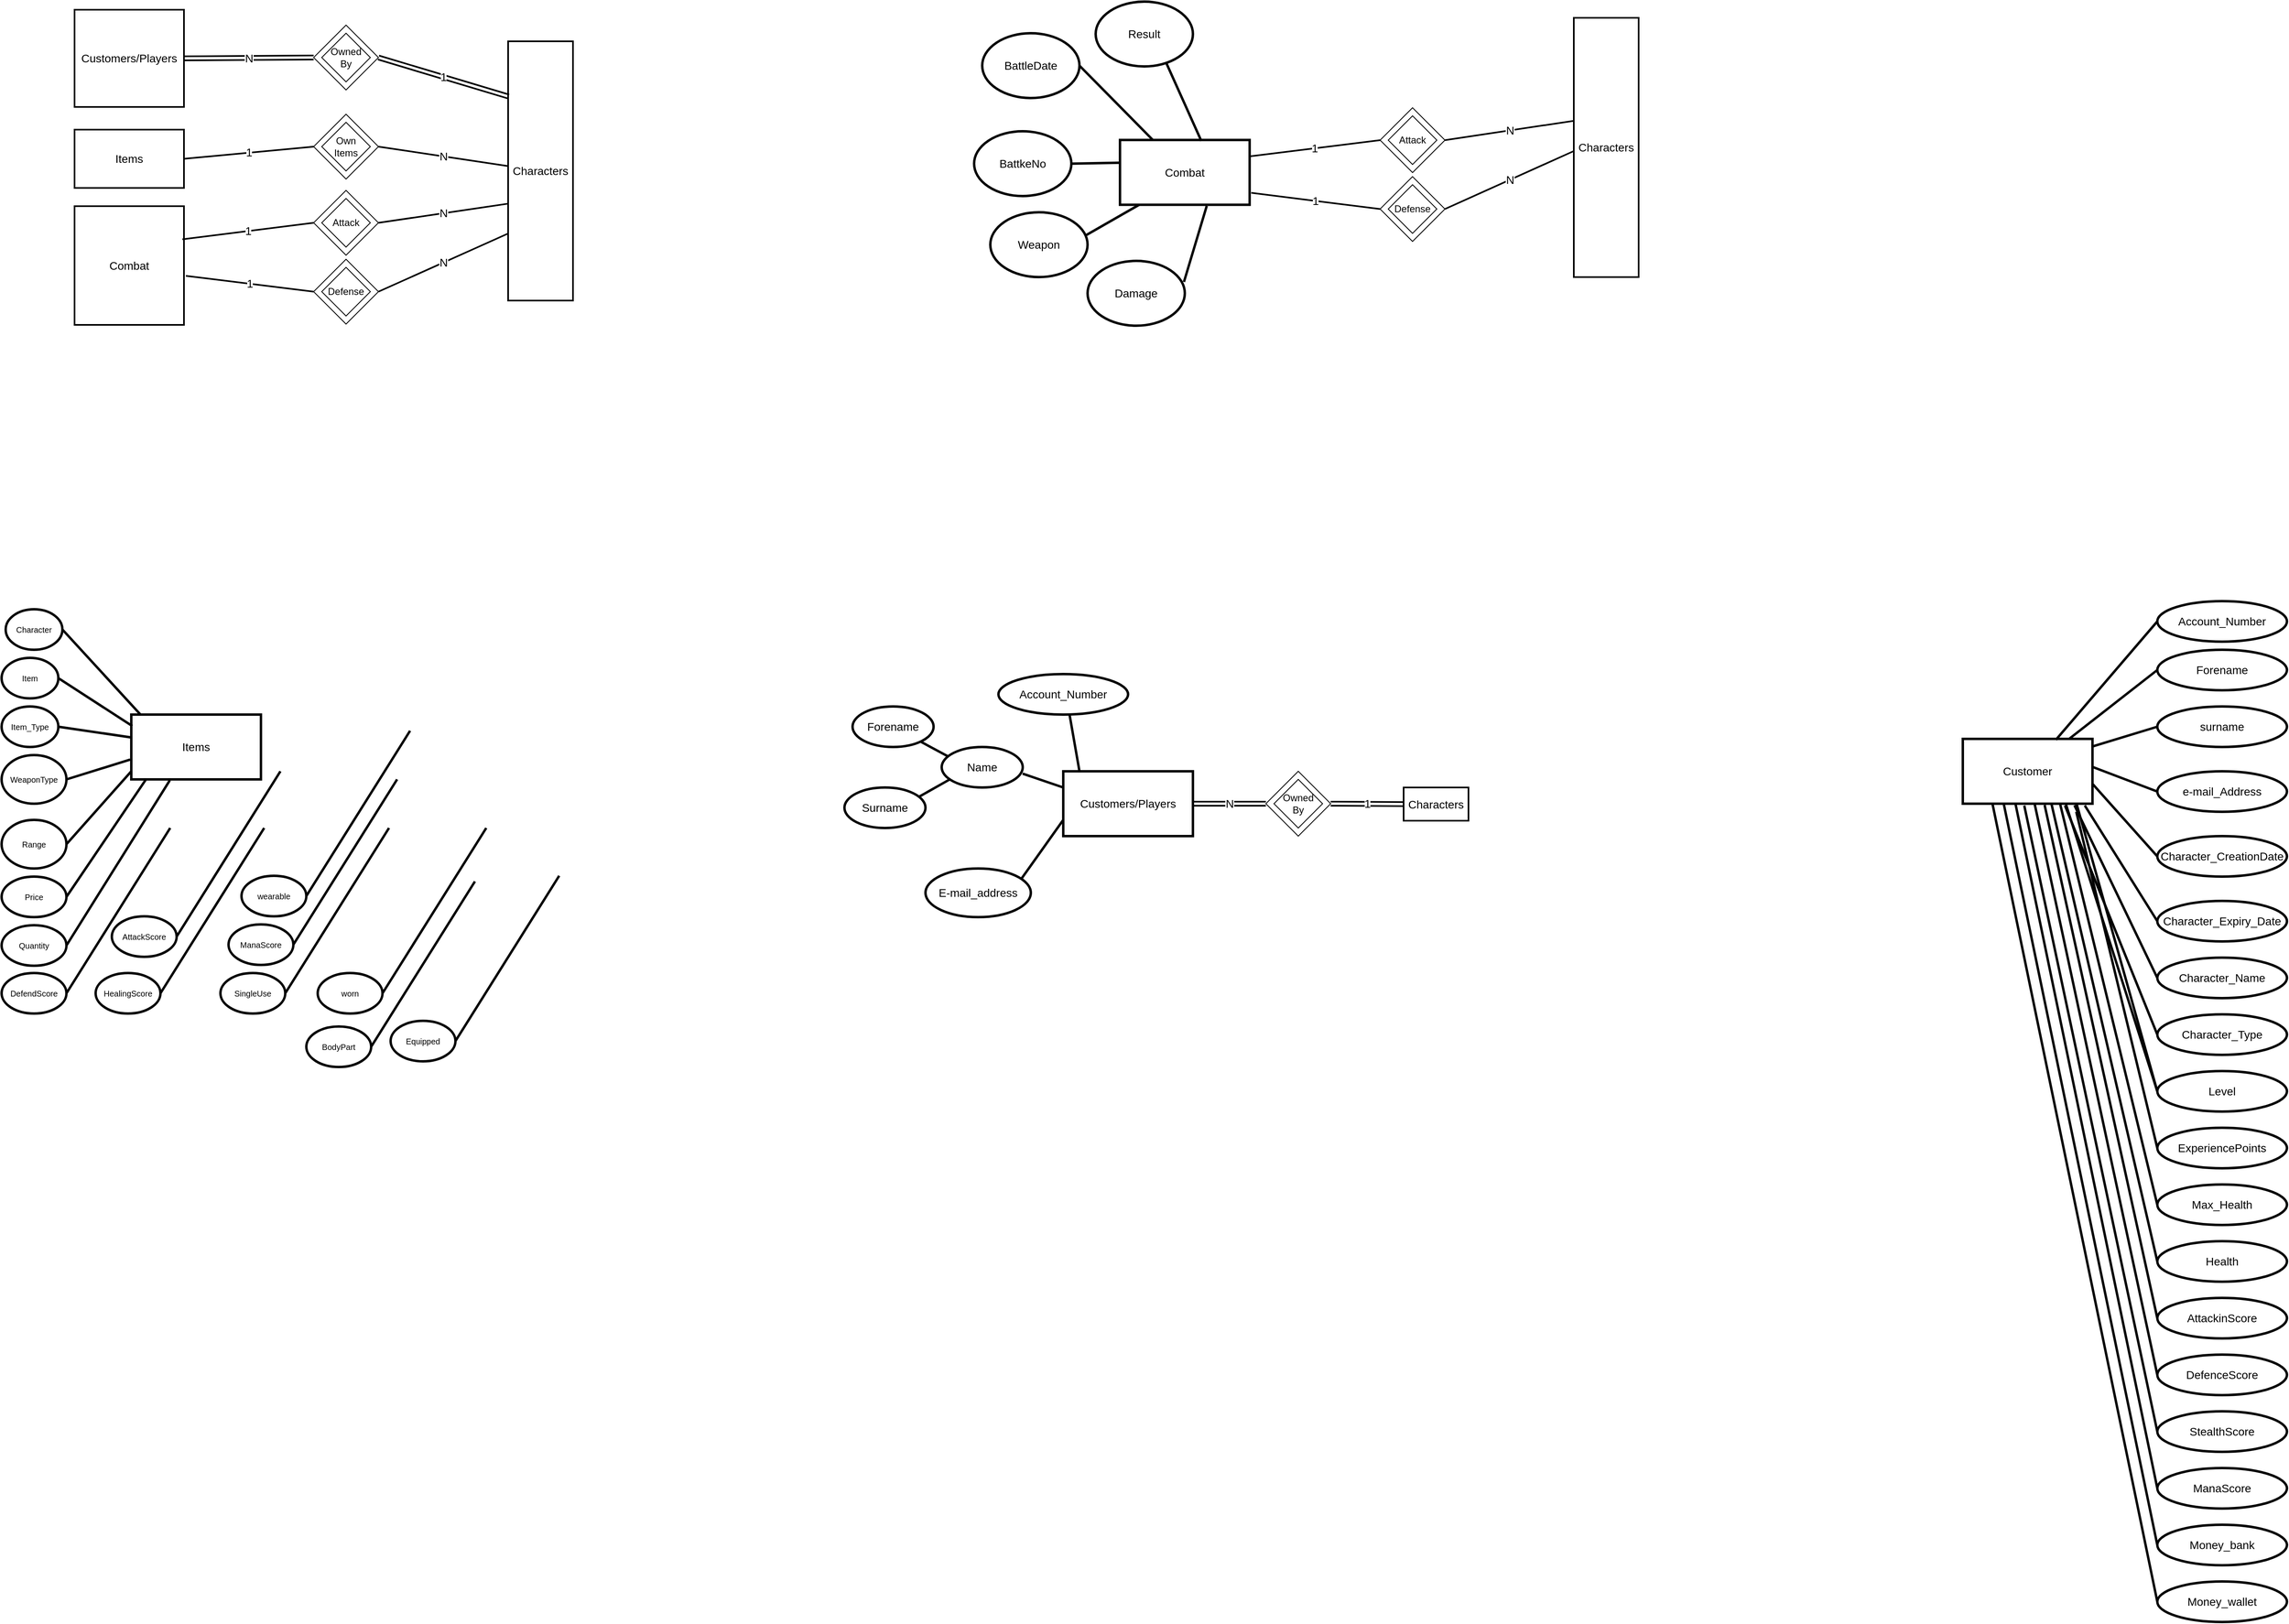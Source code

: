 <mxfile version="21.0.2" type="github">
  <diagram id="R2lEEEUBdFMjLlhIrx00" name="Page-1">
    <mxGraphModel dx="1912" dy="960" grid="1" gridSize="10" guides="1" tooltips="1" connect="1" arrows="1" fold="1" page="1" pageScale="1" pageWidth="1169" pageHeight="827" math="0" shadow="0" extFonts="Permanent Marker^https://fonts.googleapis.com/css?family=Permanent+Marker">
      <root>
        <mxCell id="0" />
        <mxCell id="1" parent="0" />
        <mxCell id="jF5m51w50DA3hgHPm8fN-1" value="BattleDate" style="ellipse;whiteSpace=wrap;html=1;fontSize=14;strokeWidth=3;" parent="1" vertex="1">
          <mxGeometry x="1370" y="239" width="120" height="80" as="geometry" />
        </mxCell>
        <mxCell id="jF5m51w50DA3hgHPm8fN-2" value="BattkeNo" style="ellipse;whiteSpace=wrap;html=1;fontSize=14;strokeWidth=3;" parent="1" vertex="1">
          <mxGeometry x="1360" y="360" width="120" height="80" as="geometry" />
        </mxCell>
        <mxCell id="jF5m51w50DA3hgHPm8fN-5" value="Weapon" style="ellipse;whiteSpace=wrap;html=1;fontSize=14;strokeWidth=3;" parent="1" vertex="1">
          <mxGeometry x="1380" y="460" width="120" height="80" as="geometry" />
        </mxCell>
        <mxCell id="jF5m51w50DA3hgHPm8fN-6" value="Combat" style="rounded=0;whiteSpace=wrap;html=1;strokeWidth=3;fontSize=14;" parent="1" vertex="1">
          <mxGeometry x="1540" y="370.75" width="160" height="80" as="geometry" />
        </mxCell>
        <mxCell id="jF5m51w50DA3hgHPm8fN-8" value="" style="endArrow=none;html=1;rounded=0;exitX=1;exitY=0.5;exitDx=0;exitDy=0;strokeWidth=3;entryX=-0.005;entryY=0.351;entryDx=0;entryDy=0;entryPerimeter=0;" parent="1" source="jF5m51w50DA3hgHPm8fN-2" target="jF5m51w50DA3hgHPm8fN-6" edge="1">
          <mxGeometry width="50" height="50" relative="1" as="geometry">
            <mxPoint x="1400" y="260.75" as="sourcePoint" />
            <mxPoint x="1510" y="390.75" as="targetPoint" />
          </mxGeometry>
        </mxCell>
        <mxCell id="jF5m51w50DA3hgHPm8fN-11" value="" style="endArrow=none;html=1;rounded=0;strokeWidth=3;exitX=0.988;exitY=0.351;exitDx=0;exitDy=0;exitPerimeter=0;entryX=0.149;entryY=0.999;entryDx=0;entryDy=0;entryPerimeter=0;" parent="1" source="jF5m51w50DA3hgHPm8fN-5" target="jF5m51w50DA3hgHPm8fN-6" edge="1">
          <mxGeometry width="50" height="50" relative="1" as="geometry">
            <mxPoint x="1350" y="619" as="sourcePoint" />
            <mxPoint x="1540" y="420.75" as="targetPoint" />
          </mxGeometry>
        </mxCell>
        <mxCell id="jF5m51w50DA3hgHPm8fN-12" value="" style="endArrow=none;html=1;rounded=0;exitX=1;exitY=0.5;exitDx=0;exitDy=0;strokeWidth=3;" parent="1" source="jF5m51w50DA3hgHPm8fN-1" target="jF5m51w50DA3hgHPm8fN-6" edge="1">
          <mxGeometry width="50" height="50" relative="1" as="geometry">
            <mxPoint x="1400" y="460.75" as="sourcePoint" />
            <mxPoint x="1520" y="400.75" as="targetPoint" />
          </mxGeometry>
        </mxCell>
        <mxCell id="jF5m51w50DA3hgHPm8fN-13" value="Result" style="ellipse;whiteSpace=wrap;html=1;fontSize=14;strokeWidth=3;" parent="1" vertex="1">
          <mxGeometry x="1510" y="200" width="120" height="80" as="geometry" />
        </mxCell>
        <mxCell id="jF5m51w50DA3hgHPm8fN-14" value="" style="endArrow=none;html=1;rounded=0;exitX=0.729;exitY=0.956;exitDx=0;exitDy=0;strokeWidth=3;entryX=0.627;entryY=0.014;entryDx=0;entryDy=0;entryPerimeter=0;exitPerimeter=0;" parent="1" source="jF5m51w50DA3hgHPm8fN-13" target="jF5m51w50DA3hgHPm8fN-6" edge="1">
          <mxGeometry width="50" height="50" relative="1" as="geometry">
            <mxPoint x="1670" y="400.75" as="sourcePoint" />
            <mxPoint x="1560" y="360.75" as="targetPoint" />
          </mxGeometry>
        </mxCell>
        <mxCell id="jF5m51w50DA3hgHPm8fN-15" value="Damage" style="ellipse;whiteSpace=wrap;html=1;fontSize=14;strokeWidth=3;" parent="1" vertex="1">
          <mxGeometry x="1500" y="520" width="120" height="80" as="geometry" />
        </mxCell>
        <mxCell id="jF5m51w50DA3hgHPm8fN-16" value="" style="endArrow=none;html=1;rounded=0;exitX=0.991;exitY=0.325;exitDx=0;exitDy=0;strokeWidth=3;entryX=0.669;entryY=1.018;entryDx=0;entryDy=0;entryPerimeter=0;exitPerimeter=0;" parent="1" source="jF5m51w50DA3hgHPm8fN-15" target="jF5m51w50DA3hgHPm8fN-6" edge="1">
          <mxGeometry width="50" height="50" relative="1" as="geometry">
            <mxPoint x="1850" y="380.75" as="sourcePoint" />
            <mxPoint x="1890" y="410.75" as="targetPoint" />
          </mxGeometry>
        </mxCell>
        <mxCell id="jF5m51w50DA3hgHPm8fN-17" value="surname" style="ellipse;whiteSpace=wrap;html=1;fontSize=14;strokeWidth=3;direction=west;" parent="1" vertex="1">
          <mxGeometry x="2820" y="1070" width="160" height="50" as="geometry" />
        </mxCell>
        <mxCell id="jF5m51w50DA3hgHPm8fN-18" value="Character_CreationDate" style="ellipse;whiteSpace=wrap;html=1;fontSize=14;strokeWidth=3;direction=west;" parent="1" vertex="1">
          <mxGeometry x="2820" y="1230" width="160" height="50" as="geometry" />
        </mxCell>
        <mxCell id="jF5m51w50DA3hgHPm8fN-19" value="Account_Number" style="ellipse;whiteSpace=wrap;html=1;fontSize=14;strokeWidth=3;direction=west;" parent="1" vertex="1">
          <mxGeometry x="2820" y="940" width="160" height="50" as="geometry" />
        </mxCell>
        <mxCell id="jF5m51w50DA3hgHPm8fN-20" value="Character_Name" style="ellipse;whiteSpace=wrap;html=1;fontSize=14;strokeWidth=3;direction=west;" parent="1" vertex="1">
          <mxGeometry x="2820" y="1380" width="160" height="50" as="geometry" />
        </mxCell>
        <mxCell id="jF5m51w50DA3hgHPm8fN-21" value="Character_Expiry_Date" style="ellipse;whiteSpace=wrap;html=1;fontSize=14;strokeWidth=3;direction=west;" parent="1" vertex="1">
          <mxGeometry x="2820" y="1310" width="160" height="50" as="geometry" />
        </mxCell>
        <mxCell id="jF5m51w50DA3hgHPm8fN-22" value="Customer" style="rounded=0;whiteSpace=wrap;html=1;strokeWidth=3;fontSize=14;direction=west;" parent="1" vertex="1">
          <mxGeometry x="2580" y="1110" width="160" height="80" as="geometry" />
        </mxCell>
        <mxCell id="jF5m51w50DA3hgHPm8fN-23" value="" style="endArrow=none;html=1;rounded=0;exitX=1;exitY=0.5;exitDx=0;exitDy=0;strokeWidth=3;entryX=-0.003;entryY=0.3;entryDx=0;entryDy=0;entryPerimeter=0;" parent="1" source="jF5m51w50DA3hgHPm8fN-18" target="jF5m51w50DA3hgHPm8fN-22" edge="1">
          <mxGeometry width="50" height="50" relative="1" as="geometry">
            <mxPoint x="2520" y="990" as="sourcePoint" />
            <mxPoint x="2630" y="1120" as="targetPoint" />
          </mxGeometry>
        </mxCell>
        <mxCell id="jF5m51w50DA3hgHPm8fN-24" value="" style="endArrow=none;html=1;rounded=0;exitX=1;exitY=0.5;exitDx=0;exitDy=0;strokeWidth=3;entryX=0.282;entryY=0.986;entryDx=0;entryDy=0;entryPerimeter=0;" parent="1" source="jF5m51w50DA3hgHPm8fN-19" target="jF5m51w50DA3hgHPm8fN-22" edge="1">
          <mxGeometry width="50" height="50" relative="1" as="geometry">
            <mxPoint x="2520" y="1090" as="sourcePoint" />
            <mxPoint x="2800" y="1130" as="targetPoint" />
          </mxGeometry>
        </mxCell>
        <mxCell id="jF5m51w50DA3hgHPm8fN-25" value="" style="endArrow=none;html=1;rounded=0;exitX=1;exitY=0.5;exitDx=0;exitDy=0;strokeWidth=3;entryX=0.139;entryY=-0.025;entryDx=0;entryDy=0;entryPerimeter=0;" parent="1" source="jF5m51w50DA3hgHPm8fN-20" target="jF5m51w50DA3hgHPm8fN-22" edge="1">
          <mxGeometry width="50" height="50" relative="1" as="geometry">
            <mxPoint x="2530" y="1100" as="sourcePoint" />
            <mxPoint x="2630" y="1130" as="targetPoint" />
          </mxGeometry>
        </mxCell>
        <mxCell id="jF5m51w50DA3hgHPm8fN-26" value="" style="endArrow=none;html=1;rounded=0;exitX=1;exitY=0.5;exitDx=0;exitDy=0;strokeWidth=3;entryX=0.059;entryY=-0.028;entryDx=0;entryDy=0;entryPerimeter=0;" parent="1" source="jF5m51w50DA3hgHPm8fN-21" target="jF5m51w50DA3hgHPm8fN-22" edge="1">
          <mxGeometry width="50" height="50" relative="1" as="geometry">
            <mxPoint x="2540" y="1110" as="sourcePoint" />
            <mxPoint x="2660" y="1150" as="targetPoint" />
          </mxGeometry>
        </mxCell>
        <mxCell id="jF5m51w50DA3hgHPm8fN-27" value="" style="endArrow=none;html=1;rounded=0;exitX=1;exitY=0.5;exitDx=0;exitDy=0;strokeWidth=3;entryX=-0.006;entryY=0.887;entryDx=0;entryDy=0;entryPerimeter=0;" parent="1" source="jF5m51w50DA3hgHPm8fN-17" target="jF5m51w50DA3hgHPm8fN-22" edge="1">
          <mxGeometry width="50" height="50" relative="1" as="geometry">
            <mxPoint x="2520" y="1190" as="sourcePoint" />
            <mxPoint x="2640" y="1130" as="targetPoint" />
          </mxGeometry>
        </mxCell>
        <mxCell id="jF5m51w50DA3hgHPm8fN-28" value="Forename" style="ellipse;whiteSpace=wrap;html=1;fontSize=14;strokeWidth=3;direction=west;" parent="1" vertex="1">
          <mxGeometry x="2820" y="1000" width="160" height="50" as="geometry" />
        </mxCell>
        <mxCell id="jF5m51w50DA3hgHPm8fN-29" value="" style="endArrow=none;html=1;rounded=0;exitX=1;exitY=0.5;exitDx=0;exitDy=0;strokeWidth=3;" parent="1" source="jF5m51w50DA3hgHPm8fN-28" target="jF5m51w50DA3hgHPm8fN-22" edge="1">
          <mxGeometry width="50" height="50" relative="1" as="geometry">
            <mxPoint x="2790" y="1130" as="sourcePoint" />
            <mxPoint x="2680" y="1090" as="targetPoint" />
          </mxGeometry>
        </mxCell>
        <mxCell id="jF5m51w50DA3hgHPm8fN-30" value="e-mail_Address" style="ellipse;whiteSpace=wrap;html=1;fontSize=14;strokeWidth=3;direction=west;" parent="1" vertex="1">
          <mxGeometry x="2820" y="1150" width="160" height="50" as="geometry" />
        </mxCell>
        <mxCell id="jF5m51w50DA3hgHPm8fN-31" value="" style="endArrow=none;html=1;rounded=0;exitX=1;exitY=0.5;exitDx=0;exitDy=0;strokeWidth=3;entryX=-0.005;entryY=0.564;entryDx=0;entryDy=0;entryPerimeter=0;" parent="1" source="jF5m51w50DA3hgHPm8fN-30" target="jF5m51w50DA3hgHPm8fN-22" edge="1">
          <mxGeometry width="50" height="50" relative="1" as="geometry">
            <mxPoint x="2970" y="1110" as="sourcePoint" />
            <mxPoint x="3010" y="1140" as="targetPoint" />
          </mxGeometry>
        </mxCell>
        <mxCell id="jF5m51w50DA3hgHPm8fN-32" value="Character_Type" style="ellipse;whiteSpace=wrap;html=1;fontSize=14;strokeWidth=3;direction=west;" parent="1" vertex="1">
          <mxGeometry x="2820" y="1450" width="160" height="50" as="geometry" />
        </mxCell>
        <mxCell id="jF5m51w50DA3hgHPm8fN-33" value="ExperiencePoints" style="ellipse;whiteSpace=wrap;html=1;fontSize=14;strokeWidth=3;direction=west;" parent="1" vertex="1">
          <mxGeometry x="2820" y="1590" width="160" height="50" as="geometry" />
        </mxCell>
        <mxCell id="jF5m51w50DA3hgHPm8fN-34" value="Level" style="ellipse;whiteSpace=wrap;html=1;fontSize=14;strokeWidth=3;direction=west;" parent="1" vertex="1">
          <mxGeometry x="2820" y="1520" width="160" height="50" as="geometry" />
        </mxCell>
        <mxCell id="jF5m51w50DA3hgHPm8fN-35" value="Max_Health" style="ellipse;whiteSpace=wrap;html=1;fontSize=14;strokeWidth=3;direction=west;" parent="1" vertex="1">
          <mxGeometry x="2820" y="1660" width="160" height="50" as="geometry" />
        </mxCell>
        <mxCell id="jF5m51w50DA3hgHPm8fN-36" value="AttackinScore" style="ellipse;whiteSpace=wrap;html=1;fontSize=14;strokeWidth=3;direction=west;" parent="1" vertex="1">
          <mxGeometry x="2820" y="1800" width="160" height="50" as="geometry" />
        </mxCell>
        <mxCell id="jF5m51w50DA3hgHPm8fN-37" value="Health" style="ellipse;whiteSpace=wrap;html=1;fontSize=14;strokeWidth=3;direction=west;" parent="1" vertex="1">
          <mxGeometry x="2820" y="1730" width="160" height="50" as="geometry" />
        </mxCell>
        <mxCell id="jF5m51w50DA3hgHPm8fN-38" value="StealthScore" style="ellipse;whiteSpace=wrap;html=1;fontSize=14;strokeWidth=3;direction=west;" parent="1" vertex="1">
          <mxGeometry x="2820" y="1940" width="160" height="50" as="geometry" />
        </mxCell>
        <mxCell id="jF5m51w50DA3hgHPm8fN-39" value="DefenceScore" style="ellipse;whiteSpace=wrap;html=1;fontSize=14;strokeWidth=3;direction=west;" parent="1" vertex="1">
          <mxGeometry x="2820" y="1870" width="160" height="50" as="geometry" />
        </mxCell>
        <mxCell id="jF5m51w50DA3hgHPm8fN-40" value="ManaScore" style="ellipse;whiteSpace=wrap;html=1;fontSize=14;strokeWidth=3;direction=west;" parent="1" vertex="1">
          <mxGeometry x="2820" y="2010" width="160" height="50" as="geometry" />
        </mxCell>
        <mxCell id="jF5m51w50DA3hgHPm8fN-41" value="Money_wallet" style="ellipse;whiteSpace=wrap;html=1;fontSize=14;strokeWidth=3;direction=west;" parent="1" vertex="1">
          <mxGeometry x="2820" y="2150" width="160" height="50" as="geometry" />
        </mxCell>
        <mxCell id="jF5m51w50DA3hgHPm8fN-42" value="Money_bank" style="ellipse;whiteSpace=wrap;html=1;fontSize=14;strokeWidth=3;direction=west;" parent="1" vertex="1">
          <mxGeometry x="2820" y="2080" width="160" height="50" as="geometry" />
        </mxCell>
        <mxCell id="jF5m51w50DA3hgHPm8fN-43" value="" style="endArrow=none;html=1;rounded=0;exitX=1;exitY=0.5;exitDx=0;exitDy=0;strokeWidth=3;entryX=0.212;entryY=-0.029;entryDx=0;entryDy=0;entryPerimeter=0;" parent="1" source="jF5m51w50DA3hgHPm8fN-32" target="jF5m51w50DA3hgHPm8fN-22" edge="1">
          <mxGeometry width="50" height="50" relative="1" as="geometry">
            <mxPoint x="2830" y="1415" as="sourcePoint" />
            <mxPoint x="2750" y="1370" as="targetPoint" />
          </mxGeometry>
        </mxCell>
        <mxCell id="jF5m51w50DA3hgHPm8fN-44" value="" style="endArrow=none;html=1;rounded=0;exitX=1;exitY=0.5;exitDx=0;exitDy=0;strokeWidth=3;entryX=0.122;entryY=-0.007;entryDx=0;entryDy=0;entryPerimeter=0;" parent="1" source="jF5m51w50DA3hgHPm8fN-34" target="jF5m51w50DA3hgHPm8fN-22" edge="1">
          <mxGeometry width="50" height="50" relative="1" as="geometry">
            <mxPoint x="2790" y="1520" as="sourcePoint" />
            <mxPoint x="2720" y="1415" as="targetPoint" />
          </mxGeometry>
        </mxCell>
        <mxCell id="jF5m51w50DA3hgHPm8fN-45" value="" style="endArrow=none;html=1;rounded=0;exitX=1;exitY=0.5;exitDx=0;exitDy=0;strokeWidth=3;entryX=0.204;entryY=-0.014;entryDx=0;entryDy=0;entryPerimeter=0;" parent="1" source="jF5m51w50DA3hgHPm8fN-34" target="jF5m51w50DA3hgHPm8fN-22" edge="1">
          <mxGeometry width="50" height="50" relative="1" as="geometry">
            <mxPoint x="2830" y="1555" as="sourcePoint" />
            <mxPoint x="2730" y="1425" as="targetPoint" />
          </mxGeometry>
        </mxCell>
        <mxCell id="jF5m51w50DA3hgHPm8fN-46" value="" style="endArrow=none;html=1;rounded=0;exitX=1;exitY=0.5;exitDx=0;exitDy=0;strokeWidth=3;" parent="1" source="jF5m51w50DA3hgHPm8fN-33" edge="1">
          <mxGeometry width="50" height="50" relative="1" as="geometry">
            <mxPoint x="2840" y="1565" as="sourcePoint" />
            <mxPoint x="2720" y="1200" as="targetPoint" />
          </mxGeometry>
        </mxCell>
        <mxCell id="jF5m51w50DA3hgHPm8fN-48" value="" style="endArrow=none;html=1;rounded=0;exitX=1;exitY=0.5;exitDx=0;exitDy=0;strokeWidth=3;entryX=0.25;entryY=0;entryDx=0;entryDy=0;" parent="1" source="jF5m51w50DA3hgHPm8fN-35" target="jF5m51w50DA3hgHPm8fN-22" edge="1">
          <mxGeometry width="50" height="50" relative="1" as="geometry">
            <mxPoint x="2830" y="1625" as="sourcePoint" />
            <mxPoint x="2750" y="1445" as="targetPoint" />
          </mxGeometry>
        </mxCell>
        <mxCell id="jF5m51w50DA3hgHPm8fN-49" value="" style="endArrow=none;html=1;rounded=0;exitX=1;exitY=0.5;exitDx=0;exitDy=0;strokeWidth=3;entryX=0.315;entryY=-0.014;entryDx=0;entryDy=0;entryPerimeter=0;" parent="1" source="jF5m51w50DA3hgHPm8fN-37" target="jF5m51w50DA3hgHPm8fN-22" edge="1">
          <mxGeometry width="50" height="50" relative="1" as="geometry">
            <mxPoint x="2840" y="1635" as="sourcePoint" />
            <mxPoint x="2760" y="1455" as="targetPoint" />
          </mxGeometry>
        </mxCell>
        <mxCell id="jF5m51w50DA3hgHPm8fN-50" value="" style="endArrow=none;html=1;rounded=0;exitX=1;exitY=0.5;exitDx=0;exitDy=0;strokeWidth=3;entryX=0.369;entryY=-0.021;entryDx=0;entryDy=0;entryPerimeter=0;" parent="1" source="jF5m51w50DA3hgHPm8fN-36" target="jF5m51w50DA3hgHPm8fN-22" edge="1">
          <mxGeometry width="50" height="50" relative="1" as="geometry">
            <mxPoint x="2850" y="1645" as="sourcePoint" />
            <mxPoint x="2770" y="1465" as="targetPoint" />
          </mxGeometry>
        </mxCell>
        <mxCell id="jF5m51w50DA3hgHPm8fN-51" value="" style="endArrow=none;html=1;rounded=0;exitX=1;exitY=0.5;exitDx=0;exitDy=0;strokeWidth=3;" parent="1" source="jF5m51w50DA3hgHPm8fN-39" target="jF5m51w50DA3hgHPm8fN-22" edge="1">
          <mxGeometry width="50" height="50" relative="1" as="geometry">
            <mxPoint x="2860" y="1655" as="sourcePoint" />
            <mxPoint x="2780" y="1475" as="targetPoint" />
          </mxGeometry>
        </mxCell>
        <mxCell id="jF5m51w50DA3hgHPm8fN-52" value="" style="endArrow=none;html=1;rounded=0;exitX=1;exitY=0.5;exitDx=0;exitDy=0;strokeWidth=3;entryX=0.526;entryY=-0.029;entryDx=0;entryDy=0;entryPerimeter=0;" parent="1" source="jF5m51w50DA3hgHPm8fN-38" target="jF5m51w50DA3hgHPm8fN-22" edge="1">
          <mxGeometry width="50" height="50" relative="1" as="geometry">
            <mxPoint x="2830" y="1905" as="sourcePoint" />
            <mxPoint x="2790" y="1485" as="targetPoint" />
          </mxGeometry>
        </mxCell>
        <mxCell id="jF5m51w50DA3hgHPm8fN-53" value="" style="endArrow=none;html=1;rounded=0;exitX=1;exitY=0.5;exitDx=0;exitDy=0;strokeWidth=3;entryX=0.594;entryY=0;entryDx=0;entryDy=0;entryPerimeter=0;" parent="1" source="jF5m51w50DA3hgHPm8fN-40" target="jF5m51w50DA3hgHPm8fN-22" edge="1">
          <mxGeometry width="50" height="50" relative="1" as="geometry">
            <mxPoint x="2840" y="1915" as="sourcePoint" />
            <mxPoint x="2800" y="1495" as="targetPoint" />
          </mxGeometry>
        </mxCell>
        <mxCell id="jF5m51w50DA3hgHPm8fN-54" value="" style="endArrow=none;html=1;rounded=0;exitX=1;exitY=0.5;exitDx=0;exitDy=0;strokeWidth=3;entryX=0.683;entryY=-0.014;entryDx=0;entryDy=0;entryPerimeter=0;" parent="1" source="jF5m51w50DA3hgHPm8fN-42" target="jF5m51w50DA3hgHPm8fN-22" edge="1">
          <mxGeometry width="50" height="50" relative="1" as="geometry">
            <mxPoint x="2850" y="1925" as="sourcePoint" />
            <mxPoint x="2810" y="1505" as="targetPoint" />
          </mxGeometry>
        </mxCell>
        <mxCell id="jF5m51w50DA3hgHPm8fN-55" value="" style="endArrow=none;html=1;rounded=0;exitX=1;exitY=0.5;exitDx=0;exitDy=0;strokeWidth=3;entryX=0.772;entryY=0.007;entryDx=0;entryDy=0;entryPerimeter=0;" parent="1" source="jF5m51w50DA3hgHPm8fN-41" target="jF5m51w50DA3hgHPm8fN-22" edge="1">
          <mxGeometry width="50" height="50" relative="1" as="geometry">
            <mxPoint x="2860" y="1935" as="sourcePoint" />
            <mxPoint x="2820" y="1515" as="targetPoint" />
          </mxGeometry>
        </mxCell>
        <mxCell id="jF5m51w50DA3hgHPm8fN-56" value="Item" style="ellipse;whiteSpace=wrap;html=1;fontSize=10;strokeWidth=3;" parent="1" vertex="1">
          <mxGeometry x="160" y="1010" width="70" height="50" as="geometry" />
        </mxCell>
        <mxCell id="jF5m51w50DA3hgHPm8fN-57" value="Item_Type" style="ellipse;whiteSpace=wrap;html=1;fontSize=10;strokeWidth=3;" parent="1" vertex="1">
          <mxGeometry x="160" y="1070" width="70" height="50" as="geometry" />
        </mxCell>
        <mxCell id="jF5m51w50DA3hgHPm8fN-58" value="WeaponType" style="ellipse;whiteSpace=wrap;html=1;fontSize=10;strokeWidth=3;" parent="1" vertex="1">
          <mxGeometry x="160" y="1130" width="80" height="60" as="geometry" />
        </mxCell>
        <mxCell id="jF5m51w50DA3hgHPm8fN-59" value="Range" style="ellipse;whiteSpace=wrap;html=1;fontSize=10;strokeWidth=3;" parent="1" vertex="1">
          <mxGeometry x="160" y="1210" width="80" height="60" as="geometry" />
        </mxCell>
        <mxCell id="jF5m51w50DA3hgHPm8fN-60" value="Price" style="ellipse;whiteSpace=wrap;html=1;fontSize=10;strokeWidth=3;" parent="1" vertex="1">
          <mxGeometry x="160" y="1280" width="80" height="50" as="geometry" />
        </mxCell>
        <mxCell id="jF5m51w50DA3hgHPm8fN-61" value="Items" style="rounded=0;whiteSpace=wrap;html=1;strokeWidth=3;fontSize=14;" parent="1" vertex="1">
          <mxGeometry x="320" y="1080" width="160" height="80" as="geometry" />
        </mxCell>
        <mxCell id="jF5m51w50DA3hgHPm8fN-62" value="" style="endArrow=none;html=1;rounded=0;exitX=1;exitY=0.5;exitDx=0;exitDy=0;strokeWidth=3;entryX=-0.005;entryY=0.351;entryDx=0;entryDy=0;entryPerimeter=0;" parent="1" source="jF5m51w50DA3hgHPm8fN-57" target="jF5m51w50DA3hgHPm8fN-61" edge="1">
          <mxGeometry width="50" height="50" relative="1" as="geometry">
            <mxPoint x="250" y="960" as="sourcePoint" />
            <mxPoint x="360" y="1090" as="targetPoint" />
          </mxGeometry>
        </mxCell>
        <mxCell id="jF5m51w50DA3hgHPm8fN-63" value="" style="endArrow=none;html=1;rounded=0;exitX=1;exitY=0.5;exitDx=0;exitDy=0;strokeWidth=3;entryX=-0.009;entryY=0.695;entryDx=0;entryDy=0;entryPerimeter=0;" parent="1" source="jF5m51w50DA3hgHPm8fN-58" target="jF5m51w50DA3hgHPm8fN-61" edge="1">
          <mxGeometry width="50" height="50" relative="1" as="geometry">
            <mxPoint x="250" y="1060" as="sourcePoint" />
            <mxPoint x="530" y="1100" as="targetPoint" />
          </mxGeometry>
        </mxCell>
        <mxCell id="jF5m51w50DA3hgHPm8fN-64" value="" style="endArrow=none;html=1;rounded=0;exitX=1;exitY=0.5;exitDx=0;exitDy=0;strokeWidth=3;entryX=0;entryY=0.875;entryDx=0;entryDy=0;entryPerimeter=0;" parent="1" source="jF5m51w50DA3hgHPm8fN-59" target="jF5m51w50DA3hgHPm8fN-61" edge="1">
          <mxGeometry width="50" height="50" relative="1" as="geometry">
            <mxPoint x="260" y="1070" as="sourcePoint" />
            <mxPoint x="360" y="1100" as="targetPoint" />
          </mxGeometry>
        </mxCell>
        <mxCell id="jF5m51w50DA3hgHPm8fN-65" value="" style="endArrow=none;html=1;rounded=0;exitX=1;exitY=0.5;exitDx=0;exitDy=0;strokeWidth=3;entryX=0.11;entryY=1.01;entryDx=0;entryDy=0;entryPerimeter=0;" parent="1" source="jF5m51w50DA3hgHPm8fN-60" target="jF5m51w50DA3hgHPm8fN-61" edge="1">
          <mxGeometry width="50" height="50" relative="1" as="geometry">
            <mxPoint x="270" y="1080" as="sourcePoint" />
            <mxPoint x="390" y="1120" as="targetPoint" />
          </mxGeometry>
        </mxCell>
        <mxCell id="jF5m51w50DA3hgHPm8fN-66" value="" style="endArrow=none;html=1;rounded=0;exitX=1;exitY=0.5;exitDx=0;exitDy=0;strokeWidth=3;entryX=0.008;entryY=0.177;entryDx=0;entryDy=0;entryPerimeter=0;" parent="1" source="jF5m51w50DA3hgHPm8fN-56" target="jF5m51w50DA3hgHPm8fN-61" edge="1">
          <mxGeometry width="50" height="50" relative="1" as="geometry">
            <mxPoint x="250" y="1160" as="sourcePoint" />
            <mxPoint x="370" y="1100" as="targetPoint" />
          </mxGeometry>
        </mxCell>
        <mxCell id="jF5m51w50DA3hgHPm8fN-67" value="Character" style="ellipse;whiteSpace=wrap;html=1;fontSize=10;strokeWidth=3;" parent="1" vertex="1">
          <mxGeometry x="165" y="950" width="70" height="50" as="geometry" />
        </mxCell>
        <mxCell id="jF5m51w50DA3hgHPm8fN-68" value="" style="endArrow=none;html=1;rounded=0;exitX=1;exitY=0.5;exitDx=0;exitDy=0;strokeWidth=3;entryX=0.071;entryY=0;entryDx=0;entryDy=0;entryPerimeter=0;" parent="1" source="jF5m51w50DA3hgHPm8fN-67" target="jF5m51w50DA3hgHPm8fN-61" edge="1">
          <mxGeometry width="50" height="50" relative="1" as="geometry">
            <mxPoint x="520" y="1100" as="sourcePoint" />
            <mxPoint x="410" y="1060" as="targetPoint" />
          </mxGeometry>
        </mxCell>
        <mxCell id="jF5m51w50DA3hgHPm8fN-69" value="Quantity" style="ellipse;whiteSpace=wrap;html=1;fontSize=10;strokeWidth=3;" parent="1" vertex="1">
          <mxGeometry x="160" y="1340" width="80" height="50" as="geometry" />
        </mxCell>
        <mxCell id="jF5m51w50DA3hgHPm8fN-70" value="" style="endArrow=none;html=1;rounded=0;exitX=1;exitY=0.5;exitDx=0;exitDy=0;strokeWidth=3;entryX=0.297;entryY=1.015;entryDx=0;entryDy=0;entryPerimeter=0;" parent="1" source="jF5m51w50DA3hgHPm8fN-69" target="jF5m51w50DA3hgHPm8fN-61" edge="1">
          <mxGeometry width="50" height="50" relative="1" as="geometry">
            <mxPoint x="700" y="1080" as="sourcePoint" />
            <mxPoint x="740" y="1110" as="targetPoint" />
          </mxGeometry>
        </mxCell>
        <mxCell id="jF5m51w50DA3hgHPm8fN-71" style="edgeStyle=orthogonalEdgeStyle;rounded=0;orthogonalLoop=1;jettySize=auto;html=1;exitX=0.5;exitY=1;exitDx=0;exitDy=0;" parent="1" source="jF5m51w50DA3hgHPm8fN-59" target="jF5m51w50DA3hgHPm8fN-59" edge="1">
          <mxGeometry relative="1" as="geometry" />
        </mxCell>
        <mxCell id="jF5m51w50DA3hgHPm8fN-72" value="DefendScore" style="ellipse;whiteSpace=wrap;html=1;fontSize=10;strokeWidth=3;" parent="1" vertex="1">
          <mxGeometry x="160" y="1399" width="80" height="50" as="geometry" />
        </mxCell>
        <mxCell id="jF5m51w50DA3hgHPm8fN-73" value="" style="endArrow=none;html=1;rounded=0;exitX=1;exitY=0.5;exitDx=0;exitDy=0;strokeWidth=3;entryX=0.297;entryY=1.015;entryDx=0;entryDy=0;entryPerimeter=0;" parent="1" source="jF5m51w50DA3hgHPm8fN-72" edge="1">
          <mxGeometry width="50" height="50" relative="1" as="geometry">
            <mxPoint x="700" y="1139" as="sourcePoint" />
            <mxPoint x="368" y="1220" as="targetPoint" />
          </mxGeometry>
        </mxCell>
        <mxCell id="jF5m51w50DA3hgHPm8fN-74" value="HealingScore" style="ellipse;whiteSpace=wrap;html=1;fontSize=10;strokeWidth=3;" parent="1" vertex="1">
          <mxGeometry x="276" y="1399" width="80" height="50" as="geometry" />
        </mxCell>
        <mxCell id="jF5m51w50DA3hgHPm8fN-75" value="" style="endArrow=none;html=1;rounded=0;exitX=1;exitY=0.5;exitDx=0;exitDy=0;strokeWidth=3;entryX=0.297;entryY=1.015;entryDx=0;entryDy=0;entryPerimeter=0;" parent="1" source="jF5m51w50DA3hgHPm8fN-74" edge="1">
          <mxGeometry width="50" height="50" relative="1" as="geometry">
            <mxPoint x="816" y="1139" as="sourcePoint" />
            <mxPoint x="484" y="1220" as="targetPoint" />
          </mxGeometry>
        </mxCell>
        <mxCell id="jF5m51w50DA3hgHPm8fN-76" value="SingleUse" style="ellipse;whiteSpace=wrap;html=1;fontSize=10;strokeWidth=3;" parent="1" vertex="1">
          <mxGeometry x="430" y="1399" width="80" height="50" as="geometry" />
        </mxCell>
        <mxCell id="jF5m51w50DA3hgHPm8fN-77" value="" style="endArrow=none;html=1;rounded=0;exitX=1;exitY=0.5;exitDx=0;exitDy=0;strokeWidth=3;entryX=0.297;entryY=1.015;entryDx=0;entryDy=0;entryPerimeter=0;" parent="1" source="jF5m51w50DA3hgHPm8fN-76" edge="1">
          <mxGeometry width="50" height="50" relative="1" as="geometry">
            <mxPoint x="970" y="1139" as="sourcePoint" />
            <mxPoint x="638" y="1220" as="targetPoint" />
          </mxGeometry>
        </mxCell>
        <mxCell id="jF5m51w50DA3hgHPm8fN-78" value="ManaScore" style="ellipse;whiteSpace=wrap;html=1;fontSize=10;strokeWidth=3;" parent="1" vertex="1">
          <mxGeometry x="440" y="1339" width="80" height="50" as="geometry" />
        </mxCell>
        <mxCell id="jF5m51w50DA3hgHPm8fN-79" value="" style="endArrow=none;html=1;rounded=0;exitX=1;exitY=0.5;exitDx=0;exitDy=0;strokeWidth=3;entryX=0.297;entryY=1.015;entryDx=0;entryDy=0;entryPerimeter=0;" parent="1" source="jF5m51w50DA3hgHPm8fN-78" edge="1">
          <mxGeometry width="50" height="50" relative="1" as="geometry">
            <mxPoint x="980" y="1079" as="sourcePoint" />
            <mxPoint x="648" y="1160" as="targetPoint" />
          </mxGeometry>
        </mxCell>
        <mxCell id="jF5m51w50DA3hgHPm8fN-80" value="AttackScore" style="ellipse;whiteSpace=wrap;html=1;fontSize=10;strokeWidth=3;" parent="1" vertex="1">
          <mxGeometry x="296" y="1329" width="80" height="50" as="geometry" />
        </mxCell>
        <mxCell id="jF5m51w50DA3hgHPm8fN-81" value="" style="endArrow=none;html=1;rounded=0;exitX=1;exitY=0.5;exitDx=0;exitDy=0;strokeWidth=3;entryX=0.297;entryY=1.015;entryDx=0;entryDy=0;entryPerimeter=0;" parent="1" source="jF5m51w50DA3hgHPm8fN-80" edge="1">
          <mxGeometry width="50" height="50" relative="1" as="geometry">
            <mxPoint x="836" y="1069" as="sourcePoint" />
            <mxPoint x="504" y="1150" as="targetPoint" />
          </mxGeometry>
        </mxCell>
        <mxCell id="jF5m51w50DA3hgHPm8fN-82" value="wearable" style="ellipse;whiteSpace=wrap;html=1;fontSize=10;strokeWidth=3;" parent="1" vertex="1">
          <mxGeometry x="456" y="1279" width="80" height="50" as="geometry" />
        </mxCell>
        <mxCell id="jF5m51w50DA3hgHPm8fN-83" value="" style="endArrow=none;html=1;rounded=0;exitX=1;exitY=0.5;exitDx=0;exitDy=0;strokeWidth=3;entryX=0.297;entryY=1.015;entryDx=0;entryDy=0;entryPerimeter=0;" parent="1" source="jF5m51w50DA3hgHPm8fN-82" edge="1">
          <mxGeometry width="50" height="50" relative="1" as="geometry">
            <mxPoint x="996" y="1019" as="sourcePoint" />
            <mxPoint x="664" y="1100" as="targetPoint" />
          </mxGeometry>
        </mxCell>
        <mxCell id="jF5m51w50DA3hgHPm8fN-84" value="worn" style="ellipse;whiteSpace=wrap;html=1;fontSize=10;strokeWidth=3;" parent="1" vertex="1">
          <mxGeometry x="550" y="1399" width="80" height="50" as="geometry" />
        </mxCell>
        <mxCell id="jF5m51w50DA3hgHPm8fN-85" value="" style="endArrow=none;html=1;rounded=0;exitX=1;exitY=0.5;exitDx=0;exitDy=0;strokeWidth=3;entryX=0.297;entryY=1.015;entryDx=0;entryDy=0;entryPerimeter=0;" parent="1" source="jF5m51w50DA3hgHPm8fN-84" edge="1">
          <mxGeometry width="50" height="50" relative="1" as="geometry">
            <mxPoint x="1090" y="1139" as="sourcePoint" />
            <mxPoint x="758" y="1220" as="targetPoint" />
          </mxGeometry>
        </mxCell>
        <mxCell id="jF5m51w50DA3hgHPm8fN-86" value="BodyPart" style="ellipse;whiteSpace=wrap;html=1;fontSize=10;strokeWidth=3;" parent="1" vertex="1">
          <mxGeometry x="536" y="1465" width="80" height="50" as="geometry" />
        </mxCell>
        <mxCell id="jF5m51w50DA3hgHPm8fN-87" value="" style="endArrow=none;html=1;rounded=0;exitX=1;exitY=0.5;exitDx=0;exitDy=0;strokeWidth=3;entryX=0.297;entryY=1.015;entryDx=0;entryDy=0;entryPerimeter=0;" parent="1" source="jF5m51w50DA3hgHPm8fN-86" edge="1">
          <mxGeometry width="50" height="50" relative="1" as="geometry">
            <mxPoint x="1076" y="1205" as="sourcePoint" />
            <mxPoint x="744" y="1286" as="targetPoint" />
          </mxGeometry>
        </mxCell>
        <mxCell id="jF5m51w50DA3hgHPm8fN-88" value="Equipped" style="ellipse;whiteSpace=wrap;html=1;fontSize=10;strokeWidth=3;" parent="1" vertex="1">
          <mxGeometry x="640" y="1458" width="80" height="50" as="geometry" />
        </mxCell>
        <mxCell id="jF5m51w50DA3hgHPm8fN-89" value="" style="endArrow=none;html=1;rounded=0;exitX=1;exitY=0.5;exitDx=0;exitDy=0;strokeWidth=3;entryX=0.297;entryY=1.015;entryDx=0;entryDy=0;entryPerimeter=0;" parent="1" source="jF5m51w50DA3hgHPm8fN-88" edge="1">
          <mxGeometry width="50" height="50" relative="1" as="geometry">
            <mxPoint x="1180" y="1198" as="sourcePoint" />
            <mxPoint x="848" y="1279" as="targetPoint" />
          </mxGeometry>
        </mxCell>
        <mxCell id="8phHYG-1kh1Gv9_EDdL0-1" value="Customers/Players" style="rounded=0;whiteSpace=wrap;html=1;strokeWidth=2;fontSize=14;direction=west;" vertex="1" parent="1">
          <mxGeometry x="250" y="210" width="135" height="120" as="geometry" />
        </mxCell>
        <mxCell id="8phHYG-1kh1Gv9_EDdL0-2" value="Items" style="rounded=0;whiteSpace=wrap;html=1;strokeWidth=2;fontSize=14;" vertex="1" parent="1">
          <mxGeometry x="250" y="358" width="135" height="72" as="geometry" />
        </mxCell>
        <mxCell id="8phHYG-1kh1Gv9_EDdL0-3" value="Combat" style="rounded=0;whiteSpace=wrap;html=1;strokeWidth=2;fontSize=14;" vertex="1" parent="1">
          <mxGeometry x="250" y="452.5" width="135" height="146.5" as="geometry" />
        </mxCell>
        <mxCell id="8phHYG-1kh1Gv9_EDdL0-4" value="Characters" style="rounded=0;whiteSpace=wrap;html=1;strokeWidth=2;fontSize=14;" vertex="1" parent="1">
          <mxGeometry x="785" y="249" width="80" height="320" as="geometry" />
        </mxCell>
        <mxCell id="8phHYG-1kh1Gv9_EDdL0-8" value="" style="group" vertex="1" connectable="0" parent="1">
          <mxGeometry x="545" y="229" width="80" height="80" as="geometry" />
        </mxCell>
        <mxCell id="8phHYG-1kh1Gv9_EDdL0-5" value="" style="rhombus;whiteSpace=wrap;html=1;" vertex="1" parent="8phHYG-1kh1Gv9_EDdL0-8">
          <mxGeometry width="80" height="80" as="geometry" />
        </mxCell>
        <mxCell id="8phHYG-1kh1Gv9_EDdL0-6" value="Owned&lt;br style=&quot;border-color: var(--border-color); padding: 0px; margin: 0px;&quot;&gt;&lt;span style=&quot;&quot;&gt;By&lt;/span&gt;" style="rhombus;whiteSpace=wrap;html=1;" vertex="1" parent="8phHYG-1kh1Gv9_EDdL0-8">
          <mxGeometry x="10" y="10" width="60" height="60" as="geometry" />
        </mxCell>
        <mxCell id="8phHYG-1kh1Gv9_EDdL0-9" value="1" style="endArrow=none;html=1;rounded=0;exitX=1;exitY=0.5;exitDx=0;exitDy=0;entryX=0.007;entryY=0.213;entryDx=0;entryDy=0;strokeWidth=2;shape=link;entryPerimeter=0;fontSize=14;" edge="1" parent="1" source="8phHYG-1kh1Gv9_EDdL0-5" target="8phHYG-1kh1Gv9_EDdL0-4">
          <mxGeometry width="50" height="50" relative="1" as="geometry">
            <mxPoint x="625" y="349" as="sourcePoint" />
            <mxPoint x="675" y="299" as="targetPoint" />
          </mxGeometry>
        </mxCell>
        <mxCell id="8phHYG-1kh1Gv9_EDdL0-10" value="&lt;font style=&quot;font-size: 14px;&quot;&gt;N&lt;/font&gt;" style="endArrow=none;html=1;rounded=0;exitX=0;exitY=0.5;exitDx=0;exitDy=0;entryX=0;entryY=0.5;entryDx=0;entryDy=0;strokeWidth=2;shape=link;fontSize=14;" edge="1" parent="1" source="8phHYG-1kh1Gv9_EDdL0-1" target="8phHYG-1kh1Gv9_EDdL0-5">
          <mxGeometry width="50" height="50" relative="1" as="geometry">
            <mxPoint x="385" y="269.5" as="sourcePoint" />
            <mxPoint x="545" y="270.5" as="targetPoint" />
          </mxGeometry>
        </mxCell>
        <mxCell id="8phHYG-1kh1Gv9_EDdL0-13" value="" style="group" vertex="1" connectable="0" parent="1">
          <mxGeometry x="545" y="339" width="80" height="80" as="geometry" />
        </mxCell>
        <mxCell id="8phHYG-1kh1Gv9_EDdL0-14" value="" style="rhombus;whiteSpace=wrap;html=1;" vertex="1" parent="8phHYG-1kh1Gv9_EDdL0-13">
          <mxGeometry width="80" height="80" as="geometry" />
        </mxCell>
        <mxCell id="8phHYG-1kh1Gv9_EDdL0-15" value="Own&lt;br&gt;Items" style="rhombus;whiteSpace=wrap;html=1;" vertex="1" parent="8phHYG-1kh1Gv9_EDdL0-13">
          <mxGeometry x="10" y="10" width="60" height="60" as="geometry" />
        </mxCell>
        <mxCell id="8phHYG-1kh1Gv9_EDdL0-17" value="&lt;font style=&quot;font-size: 14px;&quot;&gt;1&lt;/font&gt;" style="endArrow=none;html=1;rounded=0;exitX=1;exitY=0.5;exitDx=0;exitDy=0;entryX=0;entryY=0.5;entryDx=0;entryDy=0;strokeWidth=2;fontSize=14;" edge="1" parent="1" source="8phHYG-1kh1Gv9_EDdL0-2" target="8phHYG-1kh1Gv9_EDdL0-14">
          <mxGeometry width="50" height="50" relative="1" as="geometry">
            <mxPoint x="385" y="349.5" as="sourcePoint" />
            <mxPoint x="545" y="348.5" as="targetPoint" />
          </mxGeometry>
        </mxCell>
        <mxCell id="8phHYG-1kh1Gv9_EDdL0-18" value="&lt;font style=&quot;font-size: 14px;&quot;&gt;N&lt;/font&gt;" style="endArrow=none;html=1;rounded=0;exitX=1;exitY=0.5;exitDx=0;exitDy=0;strokeWidth=2;fontSize=14;" edge="1" parent="1" source="8phHYG-1kh1Gv9_EDdL0-14" target="8phHYG-1kh1Gv9_EDdL0-4">
          <mxGeometry width="50" height="50" relative="1" as="geometry">
            <mxPoint x="395" y="418" as="sourcePoint" />
            <mxPoint x="555" y="419" as="targetPoint" />
          </mxGeometry>
        </mxCell>
        <mxCell id="8phHYG-1kh1Gv9_EDdL0-19" value="" style="group" vertex="1" connectable="0" parent="1">
          <mxGeometry x="545" y="433" width="80" height="80" as="geometry" />
        </mxCell>
        <mxCell id="8phHYG-1kh1Gv9_EDdL0-20" value="" style="rhombus;whiteSpace=wrap;html=1;" vertex="1" parent="8phHYG-1kh1Gv9_EDdL0-19">
          <mxGeometry width="80" height="80" as="geometry" />
        </mxCell>
        <mxCell id="8phHYG-1kh1Gv9_EDdL0-21" value="Attack" style="rhombus;whiteSpace=wrap;html=1;" vertex="1" parent="8phHYG-1kh1Gv9_EDdL0-19">
          <mxGeometry x="10" y="10" width="60" height="60" as="geometry" />
        </mxCell>
        <mxCell id="8phHYG-1kh1Gv9_EDdL0-22" value="&lt;font style=&quot;font-size: 14px;&quot;&gt;1&lt;/font&gt;" style="endArrow=none;html=1;rounded=0;exitX=0.986;exitY=0.279;exitDx=0;exitDy=0;entryX=0;entryY=0.5;entryDx=0;entryDy=0;strokeWidth=2;exitPerimeter=0;fontSize=14;" edge="1" parent="1" source="8phHYG-1kh1Gv9_EDdL0-3" target="8phHYG-1kh1Gv9_EDdL0-20">
          <mxGeometry width="50" height="50" relative="1" as="geometry">
            <mxPoint x="395" y="389" as="sourcePoint" />
            <mxPoint x="555" y="389" as="targetPoint" />
          </mxGeometry>
        </mxCell>
        <mxCell id="8phHYG-1kh1Gv9_EDdL0-23" value="&lt;font style=&quot;font-size: 14px;&quot;&gt;N&lt;/font&gt;" style="endArrow=none;html=1;rounded=0;strokeWidth=2;exitX=1;exitY=0.5;exitDx=0;exitDy=0;entryX=0.006;entryY=0.626;entryDx=0;entryDy=0;entryPerimeter=0;fontSize=14;" edge="1" parent="1" source="8phHYG-1kh1Gv9_EDdL0-20" target="8phHYG-1kh1Gv9_EDdL0-4">
          <mxGeometry width="50" height="50" relative="1" as="geometry">
            <mxPoint x="675" y="519" as="sourcePoint" />
            <mxPoint x="811" y="448" as="targetPoint" />
          </mxGeometry>
        </mxCell>
        <mxCell id="8phHYG-1kh1Gv9_EDdL0-25" value="" style="group" vertex="1" connectable="0" parent="1">
          <mxGeometry x="545" y="518" width="80" height="80" as="geometry" />
        </mxCell>
        <mxCell id="8phHYG-1kh1Gv9_EDdL0-26" value="" style="rhombus;whiteSpace=wrap;html=1;" vertex="1" parent="8phHYG-1kh1Gv9_EDdL0-25">
          <mxGeometry width="80" height="80" as="geometry" />
        </mxCell>
        <mxCell id="8phHYG-1kh1Gv9_EDdL0-27" value="Defense" style="rhombus;whiteSpace=wrap;html=1;" vertex="1" parent="8phHYG-1kh1Gv9_EDdL0-25">
          <mxGeometry x="10" y="10" width="60" height="60" as="geometry" />
        </mxCell>
        <mxCell id="8phHYG-1kh1Gv9_EDdL0-28" value="&lt;font style=&quot;font-size: 14px;&quot;&gt;1&lt;/font&gt;" style="endArrow=none;html=1;rounded=0;exitX=1.018;exitY=0.587;exitDx=0;exitDy=0;entryX=0;entryY=0.5;entryDx=0;entryDy=0;strokeWidth=2;exitPerimeter=0;fontSize=14;" edge="1" parent="1" source="8phHYG-1kh1Gv9_EDdL0-3" target="8phHYG-1kh1Gv9_EDdL0-26">
          <mxGeometry width="50" height="50" relative="1" as="geometry">
            <mxPoint x="385" y="558" as="sourcePoint" />
            <mxPoint x="555" y="474" as="targetPoint" />
          </mxGeometry>
        </mxCell>
        <mxCell id="8phHYG-1kh1Gv9_EDdL0-29" value="&lt;font style=&quot;font-size: 14px;&quot;&gt;N&lt;/font&gt;" style="endArrow=none;html=1;rounded=0;entryX=0.003;entryY=0.741;entryDx=0;entryDy=0;strokeWidth=2;entryPerimeter=0;exitX=1;exitY=0.5;exitDx=0;exitDy=0;fontSize=14;" edge="1" parent="1" source="8phHYG-1kh1Gv9_EDdL0-26" target="8phHYG-1kh1Gv9_EDdL0-4">
          <mxGeometry width="50" height="50" relative="1" as="geometry">
            <mxPoint x="635" y="483" as="sourcePoint" />
            <mxPoint x="795" y="426" as="targetPoint" />
          </mxGeometry>
        </mxCell>
        <mxCell id="8phHYG-1kh1Gv9_EDdL0-31" value="" style="group" vertex="1" connectable="0" parent="1">
          <mxGeometry x="1861" y="331" width="80" height="80" as="geometry" />
        </mxCell>
        <mxCell id="8phHYG-1kh1Gv9_EDdL0-32" value="" style="rhombus;whiteSpace=wrap;html=1;" vertex="1" parent="8phHYG-1kh1Gv9_EDdL0-31">
          <mxGeometry width="80" height="80" as="geometry" />
        </mxCell>
        <mxCell id="8phHYG-1kh1Gv9_EDdL0-33" value="Attack" style="rhombus;whiteSpace=wrap;html=1;" vertex="1" parent="8phHYG-1kh1Gv9_EDdL0-31">
          <mxGeometry x="10" y="10" width="60" height="60" as="geometry" />
        </mxCell>
        <mxCell id="8phHYG-1kh1Gv9_EDdL0-34" value="&lt;font style=&quot;font-size: 14px;&quot;&gt;1&lt;/font&gt;" style="endArrow=none;html=1;rounded=0;exitX=0.986;exitY=0.279;exitDx=0;exitDy=0;entryX=0;entryY=0.5;entryDx=0;entryDy=0;strokeWidth=2;exitPerimeter=0;fontSize=14;" edge="1" parent="1" target="8phHYG-1kh1Gv9_EDdL0-32">
          <mxGeometry width="50" height="50" relative="1" as="geometry">
            <mxPoint x="1700" y="391" as="sourcePoint" />
            <mxPoint x="1871" y="287" as="targetPoint" />
          </mxGeometry>
        </mxCell>
        <mxCell id="8phHYG-1kh1Gv9_EDdL0-35" value="&lt;font style=&quot;font-size: 14px;&quot;&gt;N&lt;/font&gt;" style="endArrow=none;html=1;rounded=0;strokeWidth=2;exitX=1;exitY=0.5;exitDx=0;exitDy=0;entryX=0.006;entryY=0.626;entryDx=0;entryDy=0;entryPerimeter=0;fontSize=14;" edge="1" parent="1" source="8phHYG-1kh1Gv9_EDdL0-32">
          <mxGeometry width="50" height="50" relative="1" as="geometry">
            <mxPoint x="1991" y="417" as="sourcePoint" />
            <mxPoint x="2101" y="347" as="targetPoint" />
          </mxGeometry>
        </mxCell>
        <mxCell id="8phHYG-1kh1Gv9_EDdL0-36" value="" style="group" vertex="1" connectable="0" parent="1">
          <mxGeometry x="1861" y="416" width="80" height="80" as="geometry" />
        </mxCell>
        <mxCell id="8phHYG-1kh1Gv9_EDdL0-37" value="" style="rhombus;whiteSpace=wrap;html=1;" vertex="1" parent="8phHYG-1kh1Gv9_EDdL0-36">
          <mxGeometry width="80" height="80" as="geometry" />
        </mxCell>
        <mxCell id="8phHYG-1kh1Gv9_EDdL0-38" value="Defense" style="rhombus;whiteSpace=wrap;html=1;" vertex="1" parent="8phHYG-1kh1Gv9_EDdL0-36">
          <mxGeometry x="10" y="10" width="60" height="60" as="geometry" />
        </mxCell>
        <mxCell id="8phHYG-1kh1Gv9_EDdL0-39" value="&lt;font style=&quot;font-size: 14px;&quot;&gt;1&lt;/font&gt;" style="endArrow=none;html=1;rounded=0;exitX=1.018;exitY=0.587;exitDx=0;exitDy=0;entryX=0;entryY=0.5;entryDx=0;entryDy=0;strokeWidth=2;exitPerimeter=0;fontSize=14;" edge="1" parent="1" target="8phHYG-1kh1Gv9_EDdL0-37">
          <mxGeometry width="50" height="50" relative="1" as="geometry">
            <mxPoint x="1702" y="436" as="sourcePoint" />
            <mxPoint x="1871" y="372" as="targetPoint" />
          </mxGeometry>
        </mxCell>
        <mxCell id="8phHYG-1kh1Gv9_EDdL0-40" value="&lt;font style=&quot;font-size: 14px;&quot;&gt;N&lt;/font&gt;" style="endArrow=none;html=1;rounded=0;entryX=0.003;entryY=0.741;entryDx=0;entryDy=0;strokeWidth=2;entryPerimeter=0;exitX=1;exitY=0.5;exitDx=0;exitDy=0;fontSize=14;" edge="1" parent="1" source="8phHYG-1kh1Gv9_EDdL0-37">
          <mxGeometry width="50" height="50" relative="1" as="geometry">
            <mxPoint x="1951" y="381" as="sourcePoint" />
            <mxPoint x="2101" y="384" as="targetPoint" />
          </mxGeometry>
        </mxCell>
        <mxCell id="8phHYG-1kh1Gv9_EDdL0-41" value="Characters" style="rounded=0;whiteSpace=wrap;html=1;strokeWidth=2;fontSize=14;" vertex="1" parent="1">
          <mxGeometry x="2100" y="220" width="80" height="320" as="geometry" />
        </mxCell>
        <mxCell id="8phHYG-1kh1Gv9_EDdL0-42" value="Customers/Players" style="rounded=0;whiteSpace=wrap;html=1;strokeWidth=3;fontSize=14;direction=west;" vertex="1" parent="1">
          <mxGeometry x="1470" y="1150" width="160" height="80" as="geometry" />
        </mxCell>
        <mxCell id="8phHYG-1kh1Gv9_EDdL0-43" value="Account_Number" style="ellipse;whiteSpace=wrap;html=1;fontSize=14;strokeWidth=3;direction=west;" vertex="1" parent="1">
          <mxGeometry x="1390" y="1030" width="160" height="50" as="geometry" />
        </mxCell>
        <mxCell id="8phHYG-1kh1Gv9_EDdL0-44" value="" style="endArrow=none;html=1;rounded=0;strokeWidth=3;entryX=0.875;entryY=1;entryDx=0;entryDy=0;entryPerimeter=0;exitX=0.451;exitY=-0.009;exitDx=0;exitDy=0;exitPerimeter=0;" edge="1" parent="1" source="8phHYG-1kh1Gv9_EDdL0-43" target="8phHYG-1kh1Gv9_EDdL0-42">
          <mxGeometry width="50" height="50" relative="1" as="geometry">
            <mxPoint x="1768" y="1027" as="sourcePoint" />
            <mxPoint x="1606" y="1150" as="targetPoint" />
          </mxGeometry>
        </mxCell>
        <mxCell id="8phHYG-1kh1Gv9_EDdL0-45" value="Name" style="ellipse;whiteSpace=wrap;html=1;fontSize=14;strokeWidth=3;direction=west;" vertex="1" parent="1">
          <mxGeometry x="1320" y="1120" width="100" height="50" as="geometry" />
        </mxCell>
        <mxCell id="8phHYG-1kh1Gv9_EDdL0-46" value="Forename" style="ellipse;whiteSpace=wrap;html=1;fontSize=14;strokeWidth=3;direction=west;" vertex="1" parent="1">
          <mxGeometry x="1210" y="1070" width="100" height="50" as="geometry" />
        </mxCell>
        <mxCell id="8phHYG-1kh1Gv9_EDdL0-47" value="Surname" style="ellipse;whiteSpace=wrap;html=1;fontSize=14;strokeWidth=3;direction=west;" vertex="1" parent="1">
          <mxGeometry x="1200" y="1170" width="100" height="50" as="geometry" />
        </mxCell>
        <mxCell id="8phHYG-1kh1Gv9_EDdL0-48" value="" style="endArrow=none;html=1;rounded=0;strokeWidth=3;entryX=0.913;entryY=0.758;entryDx=0;entryDy=0;entryPerimeter=0;" edge="1" parent="1" source="8phHYG-1kh1Gv9_EDdL0-46" target="8phHYG-1kh1Gv9_EDdL0-45">
          <mxGeometry width="50" height="50" relative="1" as="geometry">
            <mxPoint x="1488" y="1090" as="sourcePoint" />
            <mxPoint x="1516" y="1160" as="targetPoint" />
          </mxGeometry>
        </mxCell>
        <mxCell id="8phHYG-1kh1Gv9_EDdL0-49" value="" style="endArrow=none;html=1;rounded=0;strokeWidth=3;entryX=0.9;entryY=0.2;entryDx=0;entryDy=0;entryPerimeter=0;exitX=0.084;exitY=0.767;exitDx=0;exitDy=0;exitPerimeter=0;" edge="1" parent="1" source="8phHYG-1kh1Gv9_EDdL0-47" target="8phHYG-1kh1Gv9_EDdL0-45">
          <mxGeometry width="50" height="50" relative="1" as="geometry">
            <mxPoint x="1304" y="1123" as="sourcePoint" />
            <mxPoint x="1339" y="1142" as="targetPoint" />
          </mxGeometry>
        </mxCell>
        <mxCell id="8phHYG-1kh1Gv9_EDdL0-50" value="" style="endArrow=none;html=1;rounded=0;strokeWidth=3;entryX=0.001;entryY=0.342;entryDx=0;entryDy=0;entryPerimeter=0;exitX=1;exitY=0.75;exitDx=0;exitDy=0;" edge="1" parent="1" source="8phHYG-1kh1Gv9_EDdL0-42" target="8phHYG-1kh1Gv9_EDdL0-45">
          <mxGeometry width="50" height="50" relative="1" as="geometry">
            <mxPoint x="1302" y="1192" as="sourcePoint" />
            <mxPoint x="1340" y="1170" as="targetPoint" />
          </mxGeometry>
        </mxCell>
        <mxCell id="8phHYG-1kh1Gv9_EDdL0-51" value="E-mail_address" style="ellipse;whiteSpace=wrap;html=1;fontSize=14;strokeWidth=3;direction=west;" vertex="1" parent="1">
          <mxGeometry x="1300" y="1270" width="130" height="60" as="geometry" />
        </mxCell>
        <mxCell id="8phHYG-1kh1Gv9_EDdL0-52" value="" style="endArrow=none;html=1;rounded=0;strokeWidth=3;entryX=1;entryY=0.25;entryDx=0;entryDy=0;exitX=0.088;exitY=0.793;exitDx=0;exitDy=0;exitPerimeter=0;" edge="1" parent="1" source="8phHYG-1kh1Gv9_EDdL0-51" target="8phHYG-1kh1Gv9_EDdL0-42">
          <mxGeometry width="50" height="50" relative="1" as="geometry">
            <mxPoint x="1302" y="1192" as="sourcePoint" />
            <mxPoint x="1340" y="1170" as="targetPoint" />
          </mxGeometry>
        </mxCell>
        <mxCell id="8phHYG-1kh1Gv9_EDdL0-56" value="Characters" style="rounded=0;whiteSpace=wrap;html=1;strokeWidth=2;fontSize=14;" vertex="1" parent="1">
          <mxGeometry x="1890" y="1170" width="80" height="41" as="geometry" />
        </mxCell>
        <mxCell id="8phHYG-1kh1Gv9_EDdL0-57" value="" style="group" vertex="1" connectable="0" parent="1">
          <mxGeometry x="1720" y="1150" width="80" height="80" as="geometry" />
        </mxCell>
        <mxCell id="8phHYG-1kh1Gv9_EDdL0-58" value="" style="rhombus;whiteSpace=wrap;html=1;" vertex="1" parent="8phHYG-1kh1Gv9_EDdL0-57">
          <mxGeometry width="80" height="80" as="geometry" />
        </mxCell>
        <mxCell id="8phHYG-1kh1Gv9_EDdL0-59" value="Owned&lt;br style=&quot;border-color: var(--border-color); padding: 0px; margin: 0px;&quot;&gt;&lt;span style=&quot;&quot;&gt;By&lt;/span&gt;" style="rhombus;whiteSpace=wrap;html=1;" vertex="1" parent="8phHYG-1kh1Gv9_EDdL0-57">
          <mxGeometry x="10" y="10" width="60" height="60" as="geometry" />
        </mxCell>
        <mxCell id="8phHYG-1kh1Gv9_EDdL0-60" value="1" style="endArrow=none;html=1;rounded=0;exitX=1;exitY=0.5;exitDx=0;exitDy=0;entryX=0;entryY=0.5;entryDx=0;entryDy=0;strokeWidth=2;shape=link;fontSize=14;" edge="1" parent="1" source="8phHYG-1kh1Gv9_EDdL0-58" target="8phHYG-1kh1Gv9_EDdL0-56">
          <mxGeometry width="50" height="50" relative="1" as="geometry">
            <mxPoint x="1920" y="1179" as="sourcePoint" />
            <mxPoint x="1970" y="1129" as="targetPoint" />
          </mxGeometry>
        </mxCell>
        <mxCell id="8phHYG-1kh1Gv9_EDdL0-61" value="&lt;font style=&quot;font-size: 14px;&quot;&gt;N&lt;/font&gt;" style="endArrow=none;html=1;rounded=0;exitX=0;exitY=0.5;exitDx=0;exitDy=0;entryX=0;entryY=0.5;entryDx=0;entryDy=0;strokeWidth=2;shape=link;fontSize=14;" edge="1" parent="1" target="8phHYG-1kh1Gv9_EDdL0-58" source="8phHYG-1kh1Gv9_EDdL0-42">
          <mxGeometry width="50" height="50" relative="1" as="geometry">
            <mxPoint x="1680" y="1100" as="sourcePoint" />
            <mxPoint x="1840" y="1100.5" as="targetPoint" />
          </mxGeometry>
        </mxCell>
      </root>
    </mxGraphModel>
  </diagram>
</mxfile>
